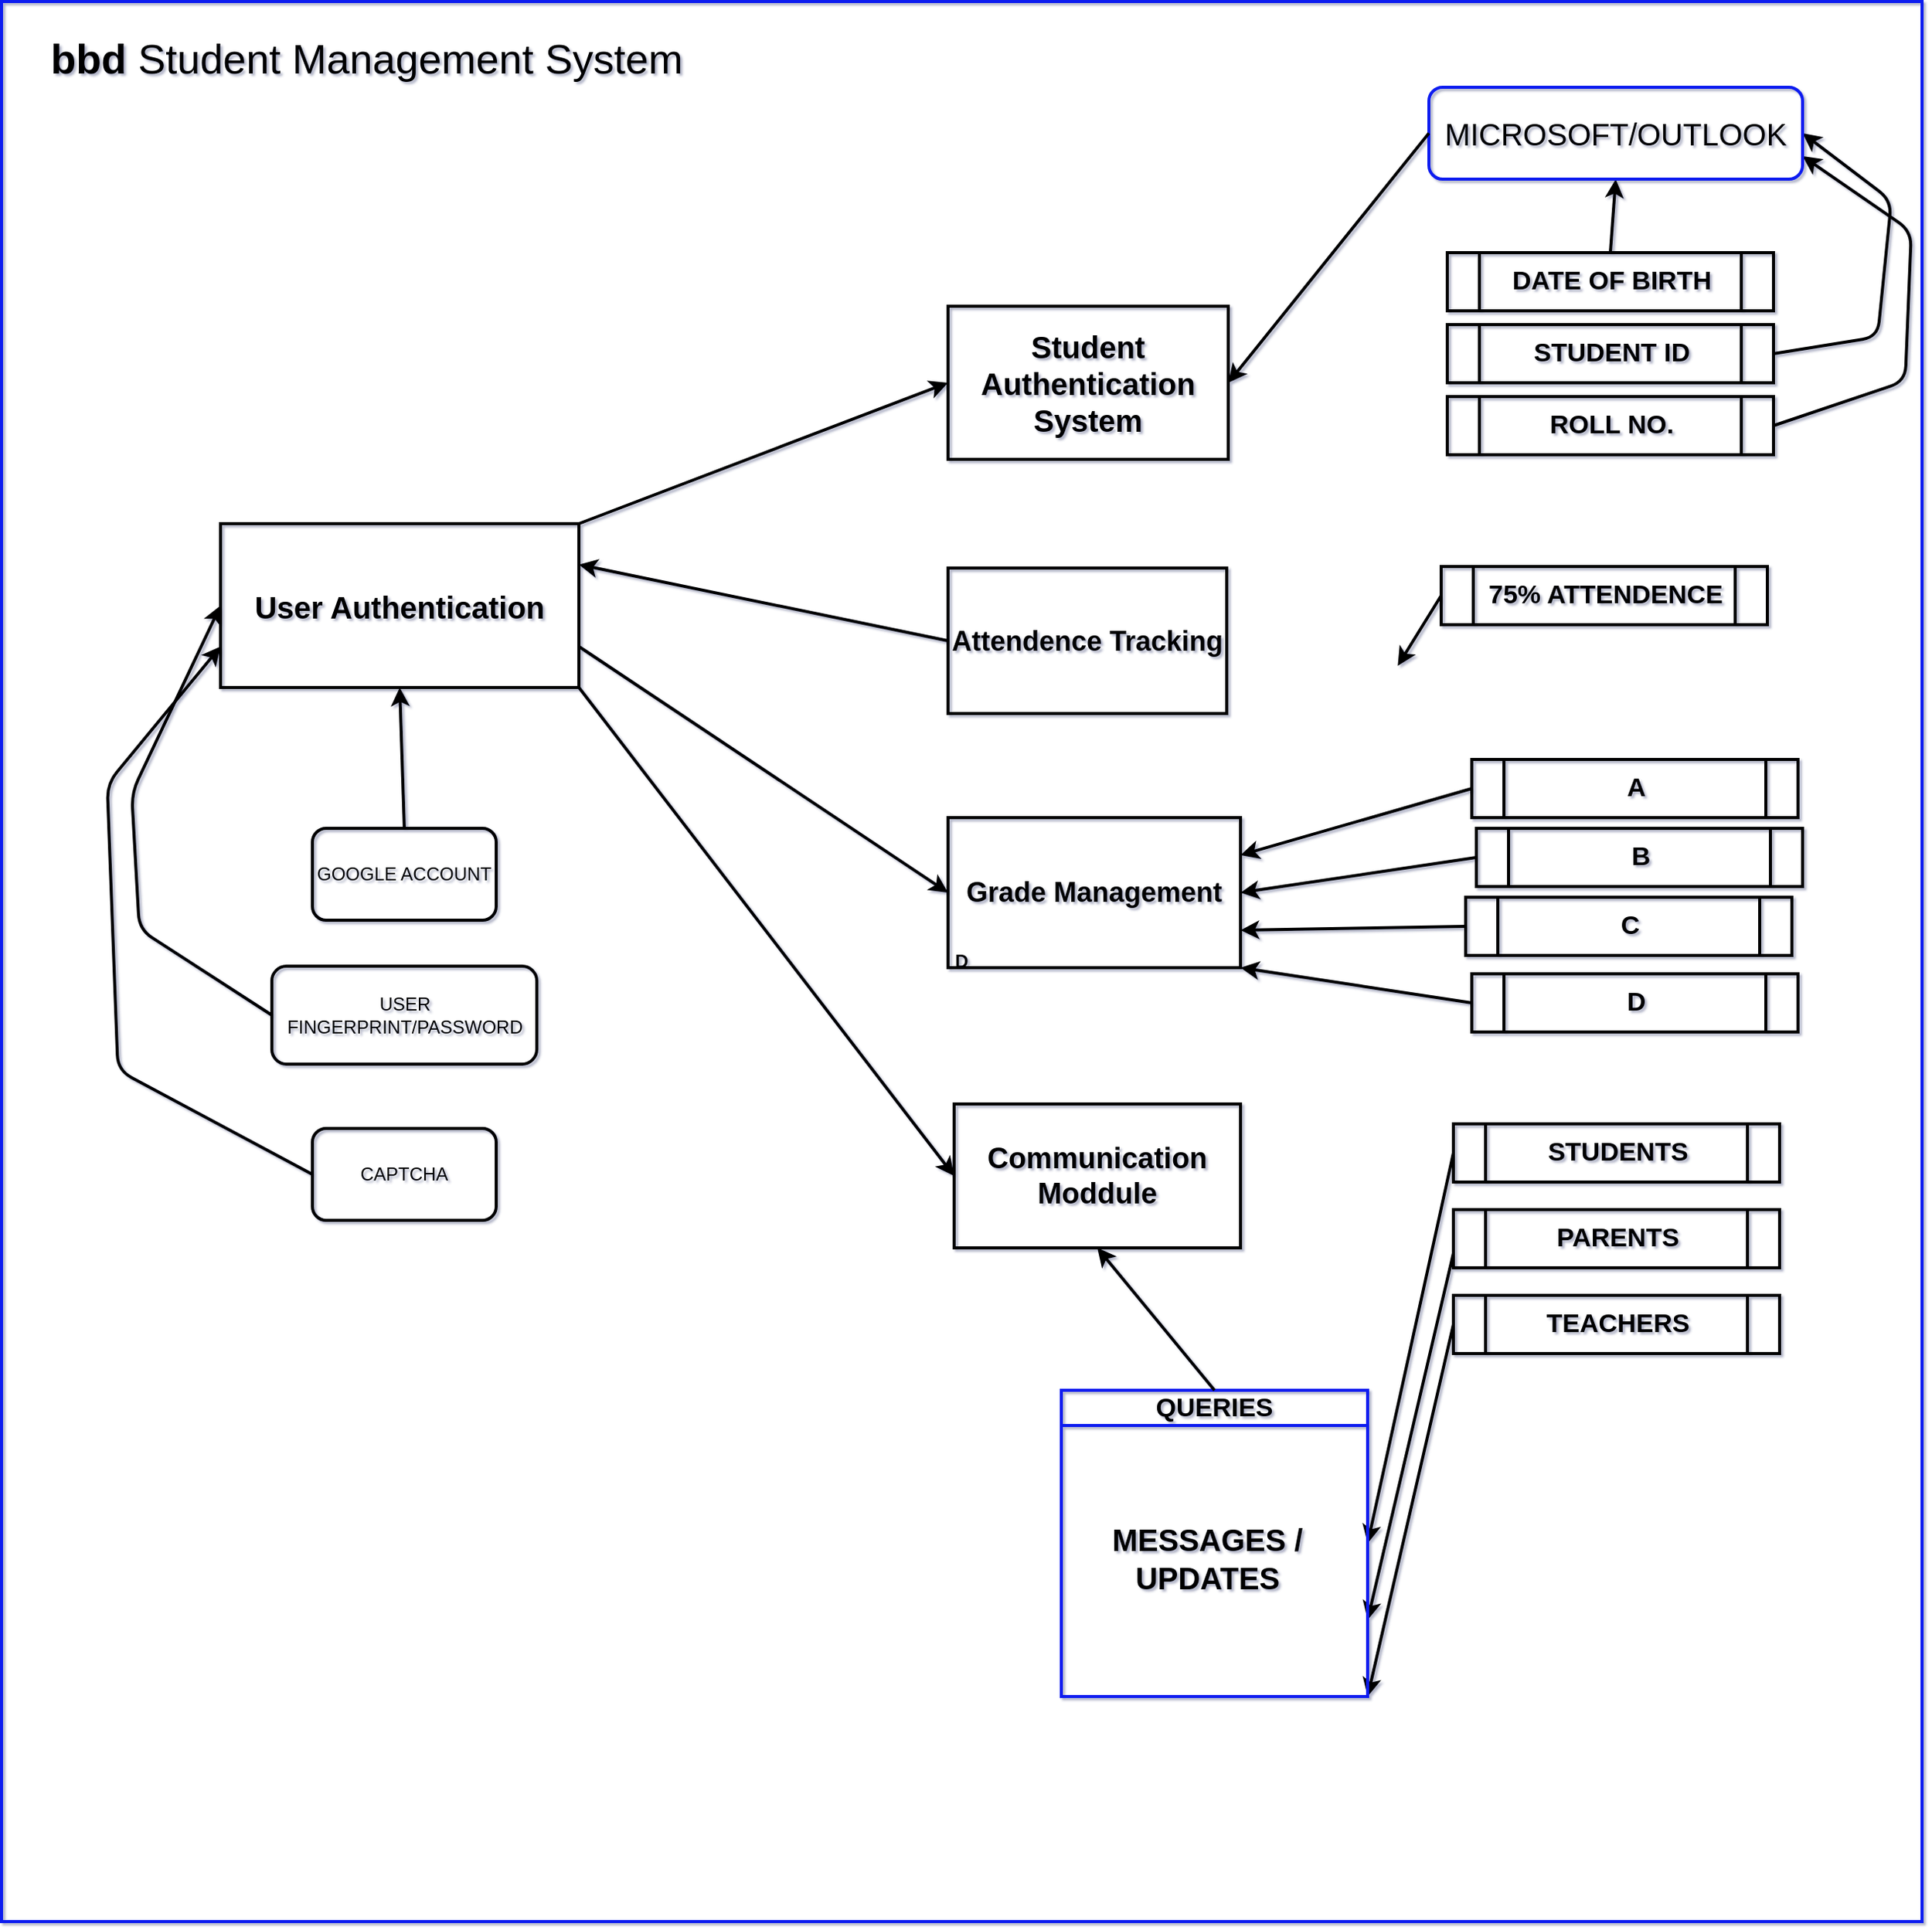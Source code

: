 <mxfile>
    <diagram id="pWA4q4IMak9QMQocm2W-" name="Page-1">
        <mxGraphModel dx="1935" dy="1655" grid="0" gridSize="10" guides="1" tooltips="1" connect="1" arrows="1" fold="1" page="0" pageScale="1" pageWidth="850" pageHeight="1100" background="#FFFFFF" math="0" shadow="1">
            <root>
                <mxCell id="0"/>
                <mxCell id="1" parent="0"/>
                <mxCell id="31" value="" style="group" parent="1" vertex="1" connectable="0">
                    <mxGeometry x="33" y="-134" width="1254" height="1254" as="geometry"/>
                </mxCell>
                <mxCell id="2" value="D" style="whiteSpace=wrap;html=1;aspect=fixed;fillColor=none;strokeColor=#0E1DF0;strokeWidth=2;movable=1;resizable=1;rotatable=1;deletable=1;editable=1;connectable=1;fontStyle=1" parent="31" vertex="1">
                    <mxGeometry width="1254" height="1254" as="geometry"/>
                </mxCell>
                <mxCell id="3" value="&lt;font style=&quot;font-size: 27px;&quot; color=&quot;#000000&quot;&gt;&lt;b&gt;bbd &lt;/b&gt;Student Management System&lt;/font&gt;" style="text;html=1;strokeColor=none;fillColor=none;align=center;verticalAlign=middle;whiteSpace=wrap;rounded=0;movable=1;resizable=1;rotatable=1;deletable=1;editable=1;connectable=1;" parent="31" vertex="1">
                    <mxGeometry width="477" height="75" as="geometry"/>
                </mxCell>
                <mxCell id="65" style="edgeStyle=none;html=1;exitX=0.5;exitY=0;exitDx=0;exitDy=0;entryX=0.5;entryY=1;entryDx=0;entryDy=0;strokeColor=#000000;strokeWidth=2;fontFamily=Helvetica;fontSize=20;fontColor=#000000;" parent="31" source="33" target="64" edge="1">
                    <mxGeometry relative="1" as="geometry"/>
                </mxCell>
                <mxCell id="33" value="&lt;b&gt;&lt;font style=&quot;font-size: 17px;&quot; color=&quot;#000000&quot;&gt;DATE OF BIRTH&lt;/font&gt;&lt;/b&gt;" style="shape=process;whiteSpace=wrap;html=1;backgroundOutline=1;strokeColor=#000003;strokeWidth=2;fontFamily=Helvetica;fontSize=12;fontColor=default;fillColor=none;" parent="31" vertex="1">
                    <mxGeometry x="944" y="164" width="213" height="38" as="geometry"/>
                </mxCell>
                <mxCell id="66" style="edgeStyle=none;html=1;exitX=1;exitY=0.5;exitDx=0;exitDy=0;entryX=1;entryY=0.5;entryDx=0;entryDy=0;strokeColor=#000000;strokeWidth=2;fontFamily=Helvetica;fontSize=20;fontColor=#000000;" parent="31" source="34" target="64" edge="1">
                    <mxGeometry relative="1" as="geometry">
                        <Array as="points">
                            <mxPoint x="1225" y="219"/>
                            <mxPoint x="1234" y="130"/>
                        </Array>
                    </mxGeometry>
                </mxCell>
                <mxCell id="34" value="&lt;b&gt;&lt;font style=&quot;font-size: 17px;&quot; color=&quot;#000000&quot;&gt;STUDENT ID&lt;/font&gt;&lt;/b&gt;" style="shape=process;whiteSpace=wrap;html=1;backgroundOutline=1;strokeColor=#000003;strokeWidth=2;fontFamily=Helvetica;fontSize=12;fontColor=default;fillColor=none;" parent="31" vertex="1">
                    <mxGeometry x="944" y="211" width="213" height="38" as="geometry"/>
                </mxCell>
                <mxCell id="67" style="edgeStyle=none;html=1;exitX=1;exitY=0.5;exitDx=0;exitDy=0;entryX=1;entryY=0.75;entryDx=0;entryDy=0;strokeColor=#000000;strokeWidth=2;fontFamily=Helvetica;fontSize=20;fontColor=#000000;" parent="31" source="35" target="64" edge="1">
                    <mxGeometry relative="1" as="geometry">
                        <Array as="points">
                            <mxPoint x="1243" y="248"/>
                            <mxPoint x="1247" y="150"/>
                        </Array>
                    </mxGeometry>
                </mxCell>
                <mxCell id="35" value="&lt;b&gt;&lt;font style=&quot;font-size: 17px;&quot; color=&quot;#000000&quot;&gt;ROLL NO.&lt;/font&gt;&lt;/b&gt;" style="shape=process;whiteSpace=wrap;html=1;backgroundOutline=1;strokeColor=#000003;strokeWidth=2;fontFamily=Helvetica;fontSize=12;fontColor=default;fillColor=none;" parent="31" vertex="1">
                    <mxGeometry x="944" y="258" width="213" height="38" as="geometry"/>
                </mxCell>
                <mxCell id="43" style="edgeStyle=none;html=1;exitX=0;exitY=0.5;exitDx=0;exitDy=0;entryX=0.727;entryY=0.346;entryDx=0;entryDy=0;entryPerimeter=0;strokeColor=#000000;strokeWidth=2;fontFamily=Helvetica;fontSize=17;fontColor=#000000;" parent="31" source="41" target="2" edge="1">
                    <mxGeometry relative="1" as="geometry"/>
                </mxCell>
                <mxCell id="41" value="&lt;b&gt;&lt;font style=&quot;font-size: 17px;&quot; color=&quot;#000000&quot;&gt;75% ATTENDENCE&lt;/font&gt;&lt;/b&gt;" style="shape=process;whiteSpace=wrap;html=1;backgroundOutline=1;strokeColor=#000003;strokeWidth=2;fontFamily=Helvetica;fontSize=12;fontColor=default;fillColor=none;" parent="31" vertex="1">
                    <mxGeometry x="940" y="369" width="213" height="38" as="geometry"/>
                </mxCell>
                <mxCell id="44" value="&lt;b&gt;&lt;font style=&quot;font-size: 17px;&quot; color=&quot;#000000&quot;&gt;A&lt;/font&gt;&lt;/b&gt;" style="shape=process;whiteSpace=wrap;html=1;backgroundOutline=1;strokeColor=#000003;strokeWidth=2;fontFamily=Helvetica;fontSize=12;fontColor=default;fillColor=none;" parent="31" vertex="1">
                    <mxGeometry x="960" y="495" width="213" height="38" as="geometry"/>
                </mxCell>
                <mxCell id="45" value="&lt;b&gt;&lt;font style=&quot;font-size: 17px;&quot; color=&quot;#000000&quot;&gt;B&lt;/font&gt;&lt;/b&gt;" style="shape=process;whiteSpace=wrap;html=1;backgroundOutline=1;strokeColor=#000003;strokeWidth=2;fontFamily=Helvetica;fontSize=12;fontColor=default;fillColor=none;" parent="31" vertex="1">
                    <mxGeometry x="963" y="540" width="213" height="38" as="geometry"/>
                </mxCell>
                <mxCell id="46" value="&lt;b&gt;&lt;font style=&quot;font-size: 17px;&quot; color=&quot;#000000&quot;&gt;C&lt;/font&gt;&lt;/b&gt;" style="shape=process;whiteSpace=wrap;html=1;backgroundOutline=1;strokeColor=#000003;strokeWidth=2;fontFamily=Helvetica;fontSize=12;fontColor=default;fillColor=none;" parent="31" vertex="1">
                    <mxGeometry x="956" y="585" width="213" height="38" as="geometry"/>
                </mxCell>
                <mxCell id="47" value="&lt;b&gt;&lt;font style=&quot;font-size: 17px;&quot; color=&quot;#000000&quot;&gt;D&lt;/font&gt;&lt;/b&gt;" style="shape=process;whiteSpace=wrap;html=1;backgroundOutline=1;strokeColor=#000003;strokeWidth=2;fontFamily=Helvetica;fontSize=12;fontColor=default;fillColor=none;" parent="31" vertex="1">
                    <mxGeometry x="960" y="635" width="213" height="38" as="geometry"/>
                </mxCell>
                <mxCell id="59" style="edgeStyle=none;html=1;exitX=0;exitY=0.5;exitDx=0;exitDy=0;entryX=1;entryY=0.5;entryDx=0;entryDy=0;strokeColor=#000000;strokeWidth=2;fontFamily=Helvetica;fontSize=17;fontColor=#000000;" parent="31" source="55" target="58" edge="1">
                    <mxGeometry relative="1" as="geometry"/>
                </mxCell>
                <mxCell id="55" value="&lt;b&gt;&lt;font style=&quot;font-size: 17px;&quot; color=&quot;#000000&quot;&gt;STUDENTS&lt;/font&gt;&lt;/b&gt;" style="shape=process;whiteSpace=wrap;html=1;backgroundOutline=1;strokeColor=#000003;strokeWidth=2;fontFamily=Helvetica;fontSize=12;fontColor=default;fillColor=none;" parent="31" vertex="1">
                    <mxGeometry x="948" y="733" width="213" height="38" as="geometry"/>
                </mxCell>
                <mxCell id="60" style="edgeStyle=none;html=1;exitX=0;exitY=0.75;exitDx=0;exitDy=0;entryX=1;entryY=0.75;entryDx=0;entryDy=0;strokeColor=#000000;strokeWidth=2;fontFamily=Helvetica;fontSize=17;fontColor=#000000;" parent="31" source="56" target="58" edge="1">
                    <mxGeometry relative="1" as="geometry"/>
                </mxCell>
                <mxCell id="56" value="&lt;b&gt;&lt;font style=&quot;font-size: 17px;&quot; color=&quot;#000000&quot;&gt;PARENTS&lt;/font&gt;&lt;/b&gt;" style="shape=process;whiteSpace=wrap;html=1;backgroundOutline=1;strokeColor=#000003;strokeWidth=2;fontFamily=Helvetica;fontSize=12;fontColor=default;fillColor=none;" parent="31" vertex="1">
                    <mxGeometry x="948" y="789" width="213" height="38" as="geometry"/>
                </mxCell>
                <mxCell id="61" style="edgeStyle=none;html=1;exitX=0;exitY=0.5;exitDx=0;exitDy=0;entryX=1;entryY=1;entryDx=0;entryDy=0;strokeColor=#000000;strokeWidth=2;fontFamily=Helvetica;fontSize=17;fontColor=#000000;" parent="31" source="57" target="58" edge="1">
                    <mxGeometry relative="1" as="geometry"/>
                </mxCell>
                <mxCell id="57" value="&lt;b&gt;&lt;font style=&quot;font-size: 17px;&quot; color=&quot;#000000&quot;&gt;TEACHERS&lt;/font&gt;&lt;/b&gt;" style="shape=process;whiteSpace=wrap;html=1;backgroundOutline=1;strokeColor=#000003;strokeWidth=2;fontFamily=Helvetica;fontSize=12;fontColor=default;fillColor=none;" parent="31" vertex="1">
                    <mxGeometry x="948" y="845" width="213" height="38" as="geometry"/>
                </mxCell>
                <mxCell id="58" value="QUERIES" style="swimlane;whiteSpace=wrap;html=1;strokeColor=#0E1DF0;strokeWidth=2;fontFamily=Helvetica;fontSize=17;fontColor=#000000;fillColor=none;" parent="31" vertex="1">
                    <mxGeometry x="692" y="907" width="200" height="200" as="geometry"/>
                </mxCell>
                <mxCell id="63" value="&lt;b&gt;&lt;font style=&quot;font-size: 20px;&quot;&gt;MESSAGES / UPDATES&lt;/font&gt;&lt;/b&gt;" style="text;html=1;strokeColor=none;fillColor=none;align=center;verticalAlign=middle;whiteSpace=wrap;rounded=0;strokeWidth=2;fontFamily=Helvetica;fontSize=17;fontColor=#000000;" parent="58" vertex="1">
                    <mxGeometry x="28" y="67" width="135" height="85" as="geometry"/>
                </mxCell>
                <mxCell id="7" value="&lt;b&gt;&lt;font style=&quot;font-size: 20px;&quot;&gt;User Authentication&lt;/font&gt;&lt;/b&gt;" style="rounded=0;whiteSpace=wrap;html=1;strokeColor=#000000;strokeWidth=2;fontColor=#000000;fillColor=none;" parent="31" vertex="1">
                    <mxGeometry x="143" y="341" width="234" height="107" as="geometry"/>
                </mxCell>
                <mxCell id="23" value="GOOGLE ACCOUNT" style="rounded=1;whiteSpace=wrap;html=1;strokeColor=#000000;strokeWidth=2;fontColor=#000000;fillColor=none;" parent="31" vertex="1">
                    <mxGeometry x="203" y="540" width="120" height="60" as="geometry"/>
                </mxCell>
                <mxCell id="26" style="edgeStyle=none;html=1;exitX=0.5;exitY=0;exitDx=0;exitDy=0;entryX=0.5;entryY=1;entryDx=0;entryDy=0;strokeColor=#000000;strokeWidth=2;fontSize=19;fontColor=#000000;" parent="31" source="23" target="7" edge="1">
                    <mxGeometry relative="1" as="geometry"/>
                </mxCell>
                <mxCell id="64" value="MICROSOFT/OUTLOOK" style="rounded=1;whiteSpace=wrap;html=1;strokeColor=#0E1DF0;strokeWidth=2;fontFamily=Helvetica;fontSize=20;fontColor=#000000;fillColor=none;" parent="31" vertex="1">
                    <mxGeometry x="932" y="56" width="244" height="60" as="geometry"/>
                </mxCell>
                <mxCell id="24" value="USER FINGERPRINT/PASSWORD" style="rounded=1;whiteSpace=wrap;html=1;strokeColor=#000000;strokeWidth=2;fontColor=#000000;fillColor=none;" parent="31" vertex="1">
                    <mxGeometry x="176.5" y="630" width="173" height="64" as="geometry"/>
                </mxCell>
                <mxCell id="29" style="edgeStyle=none;html=1;exitX=0;exitY=0.5;exitDx=0;exitDy=0;entryX=0;entryY=0.5;entryDx=0;entryDy=0;strokeColor=#000000;strokeWidth=2;fontSize=19;fontColor=#000000;" parent="31" source="24" target="7" edge="1">
                    <mxGeometry relative="1" as="geometry">
                        <Array as="points">
                            <mxPoint x="90" y="606"/>
                            <mxPoint x="85" y="517"/>
                        </Array>
                    </mxGeometry>
                </mxCell>
                <mxCell id="25" value="CAPTCHA" style="rounded=1;whiteSpace=wrap;html=1;strokeColor=#000000;strokeWidth=2;fontColor=#000000;fillColor=none;" parent="31" vertex="1">
                    <mxGeometry x="203" y="736" width="120" height="60" as="geometry"/>
                </mxCell>
                <mxCell id="30" style="edgeStyle=none;html=1;exitX=0;exitY=0.5;exitDx=0;exitDy=0;entryX=0;entryY=0.75;entryDx=0;entryDy=0;strokeColor=#000000;strokeWidth=2;fontSize=19;fontColor=#000000;" parent="31" source="25" target="7" edge="1">
                    <mxGeometry relative="1" as="geometry">
                        <Array as="points">
                            <mxPoint x="76" y="698"/>
                            <mxPoint x="69" y="511"/>
                        </Array>
                    </mxGeometry>
                </mxCell>
                <mxCell id="20" style="edgeStyle=none;html=1;exitX=1;exitY=0;exitDx=0;exitDy=0;entryX=0;entryY=0.5;entryDx=0;entryDy=0;strokeColor=#000000;strokeWidth=2;fontColor=#000000;" parent="1" source="7" target="9" edge="1">
                    <mxGeometry relative="1" as="geometry"/>
                </mxCell>
                <mxCell id="21" style="edgeStyle=none;html=1;exitX=1;exitY=0.75;exitDx=0;exitDy=0;entryX=0;entryY=0.5;entryDx=0;entryDy=0;strokeColor=#000000;strokeWidth=2;fontColor=#000000;" parent="1" source="7" target="11" edge="1">
                    <mxGeometry relative="1" as="geometry"/>
                </mxCell>
                <mxCell id="22" style="edgeStyle=none;html=1;exitX=1;exitY=1;exitDx=0;exitDy=0;entryX=0;entryY=0.5;entryDx=0;entryDy=0;strokeColor=#000000;strokeWidth=2;fontColor=#000000;" parent="1" source="7" target="12" edge="1">
                    <mxGeometry relative="1" as="geometry"/>
                </mxCell>
                <mxCell id="9" value="&lt;b&gt;&lt;font style=&quot;font-size: 20px;&quot;&gt;Student Authentication System&lt;/font&gt;&lt;/b&gt;" style="rounded=0;whiteSpace=wrap;html=1;strokeColor=#000000;strokeWidth=2;fontColor=#000000;fillColor=none;" parent="1" vertex="1">
                    <mxGeometry x="651" y="65" width="183" height="100" as="geometry"/>
                </mxCell>
                <mxCell id="14" style="edgeStyle=none;html=1;exitX=0;exitY=0.5;exitDx=0;exitDy=0;fontColor=#000000;strokeColor=#000000;strokeWidth=2;entryX=1;entryY=0.25;entryDx=0;entryDy=0;" parent="1" source="10" target="7" edge="1">
                    <mxGeometry relative="1" as="geometry">
                        <mxPoint x="299.333" y="278.0" as="targetPoint"/>
                    </mxGeometry>
                </mxCell>
                <mxCell id="10" value="&lt;b&gt;&lt;font style=&quot;font-size: 18px;&quot;&gt;Attendence Tracking&lt;/font&gt;&lt;/b&gt;" style="rounded=0;whiteSpace=wrap;html=1;strokeColor=#000000;strokeWidth=2;fontColor=#000000;fillColor=none;" parent="1" vertex="1">
                    <mxGeometry x="651" y="236" width="182" height="95" as="geometry"/>
                </mxCell>
                <mxCell id="11" value="&lt;b&gt;&lt;font style=&quot;font-size: 18px;&quot;&gt;Grade Management&lt;/font&gt;&lt;/b&gt;" style="rounded=0;whiteSpace=wrap;html=1;strokeColor=#000000;strokeWidth=2;fontColor=#000000;fillColor=none;" parent="1" vertex="1">
                    <mxGeometry x="651" y="399" width="191" height="98" as="geometry"/>
                </mxCell>
                <mxCell id="12" value="&lt;b&gt;&lt;font style=&quot;font-size: 19px;&quot;&gt;Communication Moddule&lt;/font&gt;&lt;/b&gt;" style="rounded=0;whiteSpace=wrap;html=1;strokeColor=#000000;strokeWidth=2;fontColor=#000000;fillColor=none;" parent="1" vertex="1">
                    <mxGeometry x="655" y="586" width="187" height="94" as="geometry"/>
                </mxCell>
                <mxCell id="50" style="edgeStyle=none;html=1;exitX=0;exitY=0.5;exitDx=0;exitDy=0;entryX=1;entryY=0.25;entryDx=0;entryDy=0;strokeColor=#000000;strokeWidth=2;fontFamily=Helvetica;fontSize=17;fontColor=#000000;" parent="1" source="44" target="11" edge="1">
                    <mxGeometry relative="1" as="geometry"/>
                </mxCell>
                <mxCell id="51" style="edgeStyle=none;html=1;exitX=0;exitY=0.5;exitDx=0;exitDy=0;entryX=1;entryY=0.5;entryDx=0;entryDy=0;strokeColor=#000000;strokeWidth=2;fontFamily=Helvetica;fontSize=17;fontColor=#000000;" parent="1" source="45" target="11" edge="1">
                    <mxGeometry relative="1" as="geometry"/>
                </mxCell>
                <mxCell id="52" style="edgeStyle=none;html=1;exitX=0;exitY=0.5;exitDx=0;exitDy=0;entryX=1;entryY=0.75;entryDx=0;entryDy=0;strokeColor=#000000;strokeWidth=2;fontFamily=Helvetica;fontSize=17;fontColor=#000000;" parent="1" source="46" target="11" edge="1">
                    <mxGeometry relative="1" as="geometry"/>
                </mxCell>
                <mxCell id="54" style="edgeStyle=none;html=1;exitX=0;exitY=0.5;exitDx=0;exitDy=0;entryX=1;entryY=1;entryDx=0;entryDy=0;strokeColor=#000000;strokeWidth=2;fontFamily=Helvetica;fontSize=17;fontColor=#000000;" parent="1" source="47" target="11" edge="1">
                    <mxGeometry relative="1" as="geometry"/>
                </mxCell>
                <mxCell id="62" style="edgeStyle=none;html=1;exitX=0.5;exitY=0;exitDx=0;exitDy=0;entryX=0.5;entryY=1;entryDx=0;entryDy=0;strokeColor=#000000;strokeWidth=2;fontFamily=Helvetica;fontSize=17;fontColor=#000000;" parent="1" source="58" target="12" edge="1">
                    <mxGeometry relative="1" as="geometry"/>
                </mxCell>
                <mxCell id="68" style="edgeStyle=none;html=1;exitX=0;exitY=0.5;exitDx=0;exitDy=0;entryX=1;entryY=0.5;entryDx=0;entryDy=0;strokeColor=#000000;strokeWidth=2;fontFamily=Helvetica;fontSize=20;fontColor=#000000;" parent="1" source="64" target="9" edge="1">
                    <mxGeometry relative="1" as="geometry"/>
                </mxCell>
            </root>
        </mxGraphModel>
    </diagram>
</mxfile>
